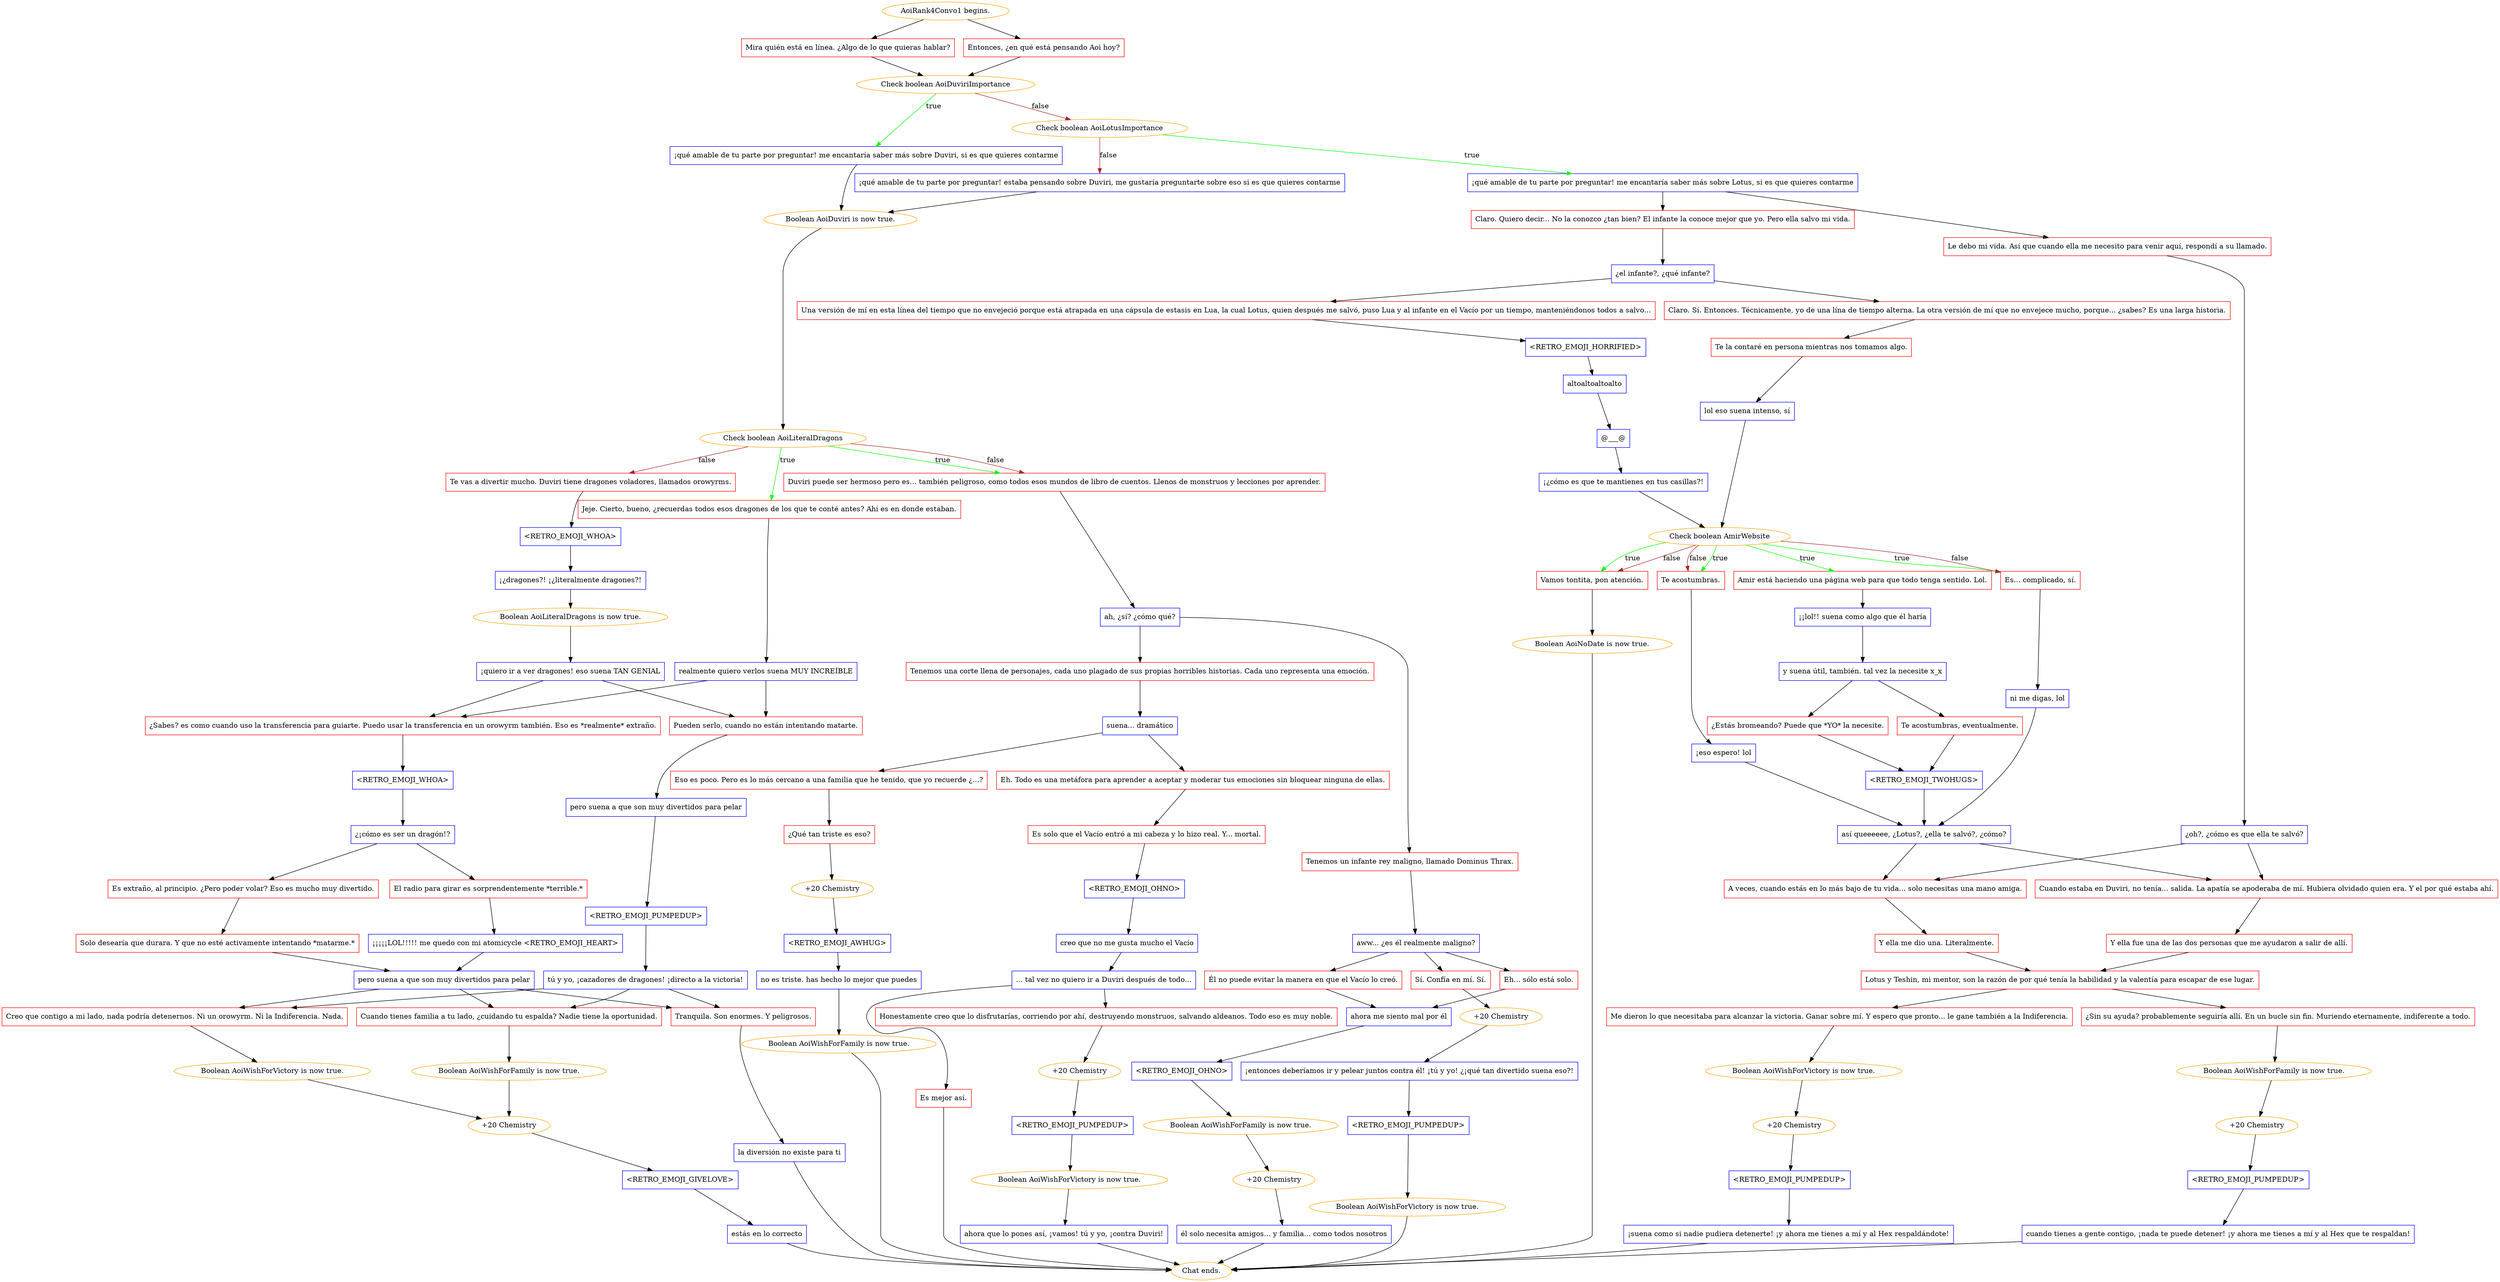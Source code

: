 digraph {
	"AoiRank4Convo1 begins." [color=orange];
		"AoiRank4Convo1 begins." -> j3669912344;
		"AoiRank4Convo1 begins." -> j1321445519;
	j3669912344 [label="Mira quién está en línea. ¿Algo de lo que quieras hablar?",shape=box,color=red];
		j3669912344 -> j3528698849;
	j1321445519 [label="Entonces, ¿en qué está pensando Aoi hoy?",shape=box,color=red];
		j1321445519 -> j3528698849;
	j3528698849 [label="Check boolean AoiDuviriImportance",color=orange];
		j3528698849 -> j371637280 [label=true,color=green];
		j3528698849 -> j2521508912 [label=false,color=brown];
	j371637280 [label="¡qué amable de tu parte por preguntar! me encantaría saber más sobre Duviri, si es que quieres contarme",shape=box,color=blue];
		j371637280 -> j2184058423;
	j2521508912 [label="Check boolean AoiLotusImportance",color=orange];
		j2521508912 -> j4284311188 [label=true,color=green];
		j2521508912 -> j2892907412 [label=false,color=brown];
	j2184058423 [label="Boolean AoiDuviri is now true.",color=orange];
		j2184058423 -> j3764818235;
	j4284311188 [label="¡qué amable de tu parte por preguntar! me encantaría saber más sobre Lotus, si es que quieres contarme",shape=box,color=blue];
		j4284311188 -> j1027282409;
		j4284311188 -> j193978706;
	j2892907412 [label="¡qué amable de tu parte por preguntar! estaba pensando sobre Duviri, me gustaría preguntarte sobre eso si es que quieres contarme",shape=box,color=blue];
		j2892907412 -> j2184058423;
	j3764818235 [label="Check boolean AoiLiteralDragons",color=orange];
		j3764818235 -> j4174315956 [label=true,color=green];
		j3764818235 -> j808024736 [label=true,color=green];
		j3764818235 -> j2152135237 [label=false,color=brown];
		j3764818235 -> j808024736 [label=false,color=brown];
	j1027282409 [label="Claro. Quiero decir... No la conozco ¿tan bien? El infante la conoce mejor que yo. Pero ella salvo mi vida.",shape=box,color=red];
		j1027282409 -> j1693340371;
	j193978706 [label="Le debo mi vida. Así que cuando ella me necesito para venir aquí, respondí a su llamado.",shape=box,color=red];
		j193978706 -> j3127870272;
	j4174315956 [label="Jeje. Cierto, bueno, ¿recuerdas todos esos dragones de los que te conté antes? Ahí es en donde estaban.",shape=box,color=red];
		j4174315956 -> j2961182348;
	j808024736 [label="Duviri puede ser hermoso pero es... también peligroso, como todos esos mundos de libro de cuentos. Llenos de monstruos y lecciones por aprender.",shape=box,color=red];
		j808024736 -> j3052571425;
	j2152135237 [label="Te vas a divertir mucho. Duviri tiene dragones voladores, llamados orowyrms.",shape=box,color=red];
		j2152135237 -> j2368112675;
	j1693340371 [label="¿el infante?, ¿qué infante?",shape=box,color=blue];
		j1693340371 -> j12700485;
		j1693340371 -> j4217614014;
	j3127870272 [label="¿oh?, ¿cómo es que ella te salvó?",shape=box,color=blue];
		j3127870272 -> j2260237788;
		j3127870272 -> j2491006562;
	j2961182348 [label="realmente quiero verlos suena MUY INCREÍBLE",shape=box,color=blue];
		j2961182348 -> j3716796205;
		j2961182348 -> j2278668522;
	j3052571425 [label="ah, ¿sí? ¿cómo qué?",shape=box,color=blue];
		j3052571425 -> j3878919598;
		j3052571425 -> j4082945637;
	j2368112675 [label="<RETRO_EMOJI_WHOA>",shape=box,color=blue];
		j2368112675 -> j2071464026;
	j12700485 [label="Una versión de mí en esta línea del tiempo que no envejeció porque está atrapada en una cápsula de estasis en Lua, la cual Lotus, quien después me salvó, puso Lua y al infante en el Vacío por un tiempo, manteniéndonos todos a salvo...",shape=box,color=red];
		j12700485 -> j1283094715;
	j4217614014 [label="Claro. Sí. Entonces. Técnicamente, yo de una lína de tiempo alterna. La otra versión de mí que no envejece mucho, porque... ¿sabes? Es una larga historia.",shape=box,color=red];
		j4217614014 -> j1137855333;
	j2260237788 [label="Cuando estaba en Duviri, no tenía... salida. La apatía se apoderaba de mí. Hubiera olvidado quien era. Y el por qué estaba ahí.",shape=box,color=red];
		j2260237788 -> j3464595157;
	j2491006562 [label="A veces, cuando estás en lo más bajo de tu vida... solo necesitas una mano amiga.",shape=box,color=red];
		j2491006562 -> j997930708;
	j3716796205 [label="¿Sabes? es como cuando uso la transferencia para guiarte. Puedo usar la transferencia en un orowyrm también. Eso es *realmente* extraño.",shape=box,color=red];
		j3716796205 -> j2988713181;
	j2278668522 [label="Pueden serlo, cuando no están intentando matarte.",shape=box,color=red];
		j2278668522 -> j3213716778;
	j3878919598 [label="Tenemos un infante rey maligno, llamado Dominus Thrax.",shape=box,color=red];
		j3878919598 -> j3799543878;
	j4082945637 [label="Tenemos una corte llena de personajes, cada uno plagado de sus propias horribles historias. Cada uno representa una emoción.",shape=box,color=red];
		j4082945637 -> j4076106470;
	j2071464026 [label="¡¿dragones?! ¡¿literalmente dragones?!",shape=box,color=blue];
		j2071464026 -> j2978222225;
	j1283094715 [label="<RETRO_EMOJI_HORRIFIED>",shape=box,color=blue];
		j1283094715 -> j305825969;
	j1137855333 [label="Te la contaré en persona mientras nos tomamos algo.",shape=box,color=red];
		j1137855333 -> j2623946142;
	j3464595157 [label="Y ella fue una de las dos personas que me ayudaron a salir de allí.",shape=box,color=red];
		j3464595157 -> j3740928120;
	j997930708 [label="Y ella me dio una. Literalmente.",shape=box,color=red];
		j997930708 -> j3740928120;
	j2988713181 [label="<RETRO_EMOJI_WHOA>",shape=box,color=blue];
		j2988713181 -> j694356995;
	j3213716778 [label="pero suena a que son muy divertidos para pelar",shape=box,color=blue];
		j3213716778 -> j994799492;
	j3799543878 [label="aww... ¿es él realmente maligno?",shape=box,color=blue];
		j3799543878 -> j2020215460;
		j3799543878 -> j432356708;
		j3799543878 -> j4242098078;
	j4076106470 [label="suena... dramático",shape=box,color=blue];
		j4076106470 -> j3376696315;
		j4076106470 -> j1399344525;
	j2978222225 [label="Boolean AoiLiteralDragons is now true.",color=orange];
		j2978222225 -> j3618810780;
	j305825969 [label="altoaltoaltoalto",shape=box,color=blue];
		j305825969 -> j4153423806;
	j2623946142 [label="lol eso suena intenso, sí",shape=box,color=blue];
		j2623946142 -> j3994963634;
	j3740928120 [label="Lotus y Teshin, mi mentor, son la razón de por qué tenía la habilidad y la valentía para escapar de ese lugar.",shape=box,color=red];
		j3740928120 -> j4055101107;
		j3740928120 -> j1967660687;
	j694356995 [label="¿¡cómo es ser un dragón!?",shape=box,color=blue];
		j694356995 -> j3901046462;
		j694356995 -> j29179023;
	j994799492 [label="<RETRO_EMOJI_PUMPEDUP>",shape=box,color=blue];
		j994799492 -> j1905743151;
	j2020215460 [label="Sí. Confía en mí. Sí.",shape=box,color=red];
		j2020215460 -> j2497307582;
	j432356708 [label="Eh... sólo está solo.",shape=box,color=red];
		j432356708 -> j3540574439;
	j4242098078 [label="Él no puede evitar la manera en que el Vacío lo creó.",shape=box,color=red];
		j4242098078 -> j3540574439;
	j3376696315 [label="Eso es poco. Pero es lo más cercano a una familia que he tenido, que yo recuerde ¿...?",shape=box,color=red];
		j3376696315 -> j3648779747;
	j1399344525 [label="Eh. Todo es una metáfora para aprender a aceptar y moderar tus emociones sin bloquear ninguna de ellas.",shape=box,color=red];
		j1399344525 -> j1771812368;
	j3618810780 [label="¡quiero ir a ver dragones! eso suena TAN GENIAL",shape=box,color=blue];
		j3618810780 -> j3716796205;
		j3618810780 -> j2278668522;
	j4153423806 [label="@___@",shape=box,color=blue];
		j4153423806 -> j3027181027;
	j3994963634 [label="Check boolean AmirWebsite",color=orange];
		j3994963634 -> j1544934422 [label=true,color=green];
		j3994963634 -> j415626021 [label=true,color=green];
		j3994963634 -> j1749289827 [label=true,color=green];
		j3994963634 -> j936403875 [label=true,color=green];
		j3994963634 -> j415626021 [label=false,color=brown];
		j3994963634 -> j1749289827 [label=false,color=brown];
		j3994963634 -> j936403875 [label=false,color=brown];
	j4055101107 [label="¿Sin su ayuda? probablemente seguiría allí. En un bucle sin fin. Muriendo eternamente, indiferente a todo.",shape=box,color=red];
		j4055101107 -> j3622463361;
	j1967660687 [label="Me dieron lo que necesitaba para alcanzar la victoria. Ganar sobre mí. Y espero que pronto... le gane también a la Indiferencia.",shape=box,color=red];
		j1967660687 -> j1754798356;
	j3901046462 [label="El radio para girar es sorprendentemente *terrible.*",shape=box,color=red];
		j3901046462 -> j2765113286;
	j29179023 [label="Es extraño, al principio. ¿Pero poder volar? Eso es mucho muy divertido.",shape=box,color=red];
		j29179023 -> j2510801864;
	j1905743151 [label="tú y yo, ¡cazadores de dragones! ¡directo a la victoria!",shape=box,color=blue];
		j1905743151 -> j998519033;
		j1905743151 -> j1784182887;
		j1905743151 -> j2298268486;
	j2497307582 [label="+20 Chemistry",color=orange];
		j2497307582 -> j951527862;
	j3540574439 [label="ahora me siento mal por él",shape=box,color=blue];
		j3540574439 -> j1332982835;
	j3648779747 [label="¿Qué tan triste es eso?",shape=box,color=red];
		j3648779747 -> j4075386430;
	j1771812368 [label="Es solo que el Vacío entró a mi cabeza y lo hizo real. Y... mortal.",shape=box,color=red];
		j1771812368 -> j3074573483;
	j3027181027 [label="¡¿cómo es que te mantienes en tus casillas?!",shape=box,color=blue];
		j3027181027 -> j3994963634;
	j1544934422 [label="Amir está haciendo una página web para que todo tenga sentido. Lol.",shape=box,color=red];
		j1544934422 -> j163108594;
	j415626021 [label="Es... complicado, sí.",shape=box,color=red];
		j415626021 -> j1602056875;
	j1749289827 [label="Te acostumbras.",shape=box,color=red];
		j1749289827 -> j1434806176;
	j936403875 [label="Vamos tontita, pon atención.",shape=box,color=red];
		j936403875 -> j4121660697;
	j3622463361 [label="Boolean AoiWishForFamily is now true.",color=orange];
		j3622463361 -> j576029520;
	j1754798356 [label="Boolean AoiWishForVictory is now true.",color=orange];
		j1754798356 -> j2424910448;
	j2765113286 [label="¡¡¡¡¡LOL!!!!! me quedo con mi atomicycle <RETRO_EMOJI_HEART>",shape=box,color=blue];
		j2765113286 -> j598453886;
	j2510801864 [label="Solo desearía que durara. Y que no esté activamente intentando *matarme.*",shape=box,color=red];
		j2510801864 -> j598453886;
	j998519033 [label="Creo que contigo a mi lado, nada podría detenernos. Ni un orowyrm. Ni la Indiferencia. Nada.",shape=box,color=red];
		j998519033 -> j4005483266;
	j1784182887 [label="Cuando tienes familia a tu lado, ¿cuidando tu espalda? Nadie tiene la oportunidad.",shape=box,color=red];
		j1784182887 -> j400927822;
	j2298268486 [label="Tranquila. Son enormes. Y peligrosos.",shape=box,color=red];
		j2298268486 -> j3181965724;
	j951527862 [label="¡entonces deberíamos ir y pelear juntos contra él! ¡tú y yo! ¿¡qué tan divertido suena eso?!",shape=box,color=blue];
		j951527862 -> j3885088730;
	j1332982835 [label="<RETRO_EMOJI_OHNO>",shape=box,color=blue];
		j1332982835 -> j1066457249;
	j4075386430 [label="+20 Chemistry",color=orange];
		j4075386430 -> j2068437911;
	j3074573483 [label="<RETRO_EMOJI_OHNO>",shape=box,color=blue];
		j3074573483 -> j1780114760;
	j163108594 [label="¡¡lol!! suena como algo que él haría",shape=box,color=blue];
		j163108594 -> j3332413272;
	j1602056875 [label="ni me digas, lol",shape=box,color=blue];
		j1602056875 -> j3813451127;
	j1434806176 [label="¡eso espero! lol",shape=box,color=blue];
		j1434806176 -> j3813451127;
	j4121660697 [label="Boolean AoiNoDate is now true.",color=orange];
		j4121660697 -> "Chat ends.";
	j576029520 [label="+20 Chemistry",color=orange];
		j576029520 -> j132396398;
	j2424910448 [label="+20 Chemistry",color=orange];
		j2424910448 -> j1402228423;
	j598453886 [label="pero suena a que son muy divertidos para pelar",shape=box,color=blue];
		j598453886 -> j998519033;
		j598453886 -> j1784182887;
		j598453886 -> j2298268486;
	j4005483266 [label="Boolean AoiWishForVictory is now true.",color=orange];
		j4005483266 -> j2992860840;
	j400927822 [label="Boolean AoiWishForFamily is now true.",color=orange];
		j400927822 -> j2992860840;
	j3181965724 [label="la diversión no existe para ti",shape=box,color=blue];
		j3181965724 -> "Chat ends.";
	j3885088730 [label="<RETRO_EMOJI_PUMPEDUP>",shape=box,color=blue];
		j3885088730 -> j2076915340;
	j1066457249 [label="Boolean AoiWishForFamily is now true.",color=orange];
		j1066457249 -> j1607345594;
	j2068437911 [label="<RETRO_EMOJI_AWHUG>",shape=box,color=blue];
		j2068437911 -> j62804129;
	j1780114760 [label="creo que no me gusta mucho el Vacío",shape=box,color=blue];
		j1780114760 -> j3304708053;
	j3332413272 [label="y suena útil, también. tal vez la necesite x_x",shape=box,color=blue];
		j3332413272 -> j593981361;
		j3332413272 -> j2422520556;
	j3813451127 [label="así queeeeee, ¿Lotus?, ¿ella te salvó?, ¿cómo?",shape=box,color=blue];
		j3813451127 -> j2260237788;
		j3813451127 -> j2491006562;
	"Chat ends." [color=orange];
	j132396398 [label="<RETRO_EMOJI_PUMPEDUP>",shape=box,color=blue];
		j132396398 -> j1698236022;
	j1402228423 [label="<RETRO_EMOJI_PUMPEDUP>",shape=box,color=blue];
		j1402228423 -> j756815232;
	j2992860840 [label="+20 Chemistry",color=orange];
		j2992860840 -> j3485793413;
	j2076915340 [label="Boolean AoiWishForVictory is now true.",color=orange];
		j2076915340 -> "Chat ends.";
	j1607345594 [label="+20 Chemistry",color=orange];
		j1607345594 -> j3585437242;
	j62804129 [label="no es triste. has hecho lo mejor que puedes",shape=box,color=blue];
		j62804129 -> j536226404;
	j3304708053 [label="... tal vez no quiero ir a Duviri después de todo...",shape=box,color=blue];
		j3304708053 -> j2384802670;
		j3304708053 -> j372847120;
	j593981361 [label="¿Estás bromeando? Puede que *YO* la necesite.",shape=box,color=red];
		j593981361 -> j3410657117;
	j2422520556 [label="Te acostumbras, eventualmente.",shape=box,color=red];
		j2422520556 -> j3410657117;
	j1698236022 [label="cuando tienes a gente contigo, ¡nada te puede detener! ¡y ahora me tienes a mí y al Hex que te respaldan!",shape=box,color=blue];
		j1698236022 -> "Chat ends.";
	j756815232 [label="¡suena como si nadie pudiera detenerte! ¡y ahora me tienes a mí y al Hex respaldándote!",shape=box,color=blue];
		j756815232 -> "Chat ends.";
	j3485793413 [label="<RETRO_EMOJI_GIVELOVE>",shape=box,color=blue];
		j3485793413 -> j765589862;
	j3585437242 [label="él solo necesita amigos... y familia... como todos nosotros",shape=box,color=blue];
		j3585437242 -> "Chat ends.";
	j536226404 [label="Boolean AoiWishForFamily is now true.",color=orange];
		j536226404 -> "Chat ends.";
	j2384802670 [label="Es mejor así.",shape=box,color=red];
		j2384802670 -> "Chat ends.";
	j372847120 [label="Honestamente creo que lo disfrutarías, corriendo por ahí, destruyendo monstruos, salvando aldeanos. Todo eso es muy noble.",shape=box,color=red];
		j372847120 -> j2985282133;
	j3410657117 [label="<RETRO_EMOJI_TWOHUGS>",shape=box,color=blue];
		j3410657117 -> j3813451127;
	j765589862 [label="estás en lo correcto",shape=box,color=blue];
		j765589862 -> "Chat ends.";
	j2985282133 [label="+20 Chemistry",color=orange];
		j2985282133 -> j3693921524;
	j3693921524 [label="<RETRO_EMOJI_PUMPEDUP>",shape=box,color=blue];
		j3693921524 -> j4009762932;
	j4009762932 [label="Boolean AoiWishForVictory is now true.",color=orange];
		j4009762932 -> j2841616501;
	j2841616501 [label="ahora que lo pones así, ¡vamos! tú y yo, ¡contra Duviri!",shape=box,color=blue];
		j2841616501 -> "Chat ends.";
}